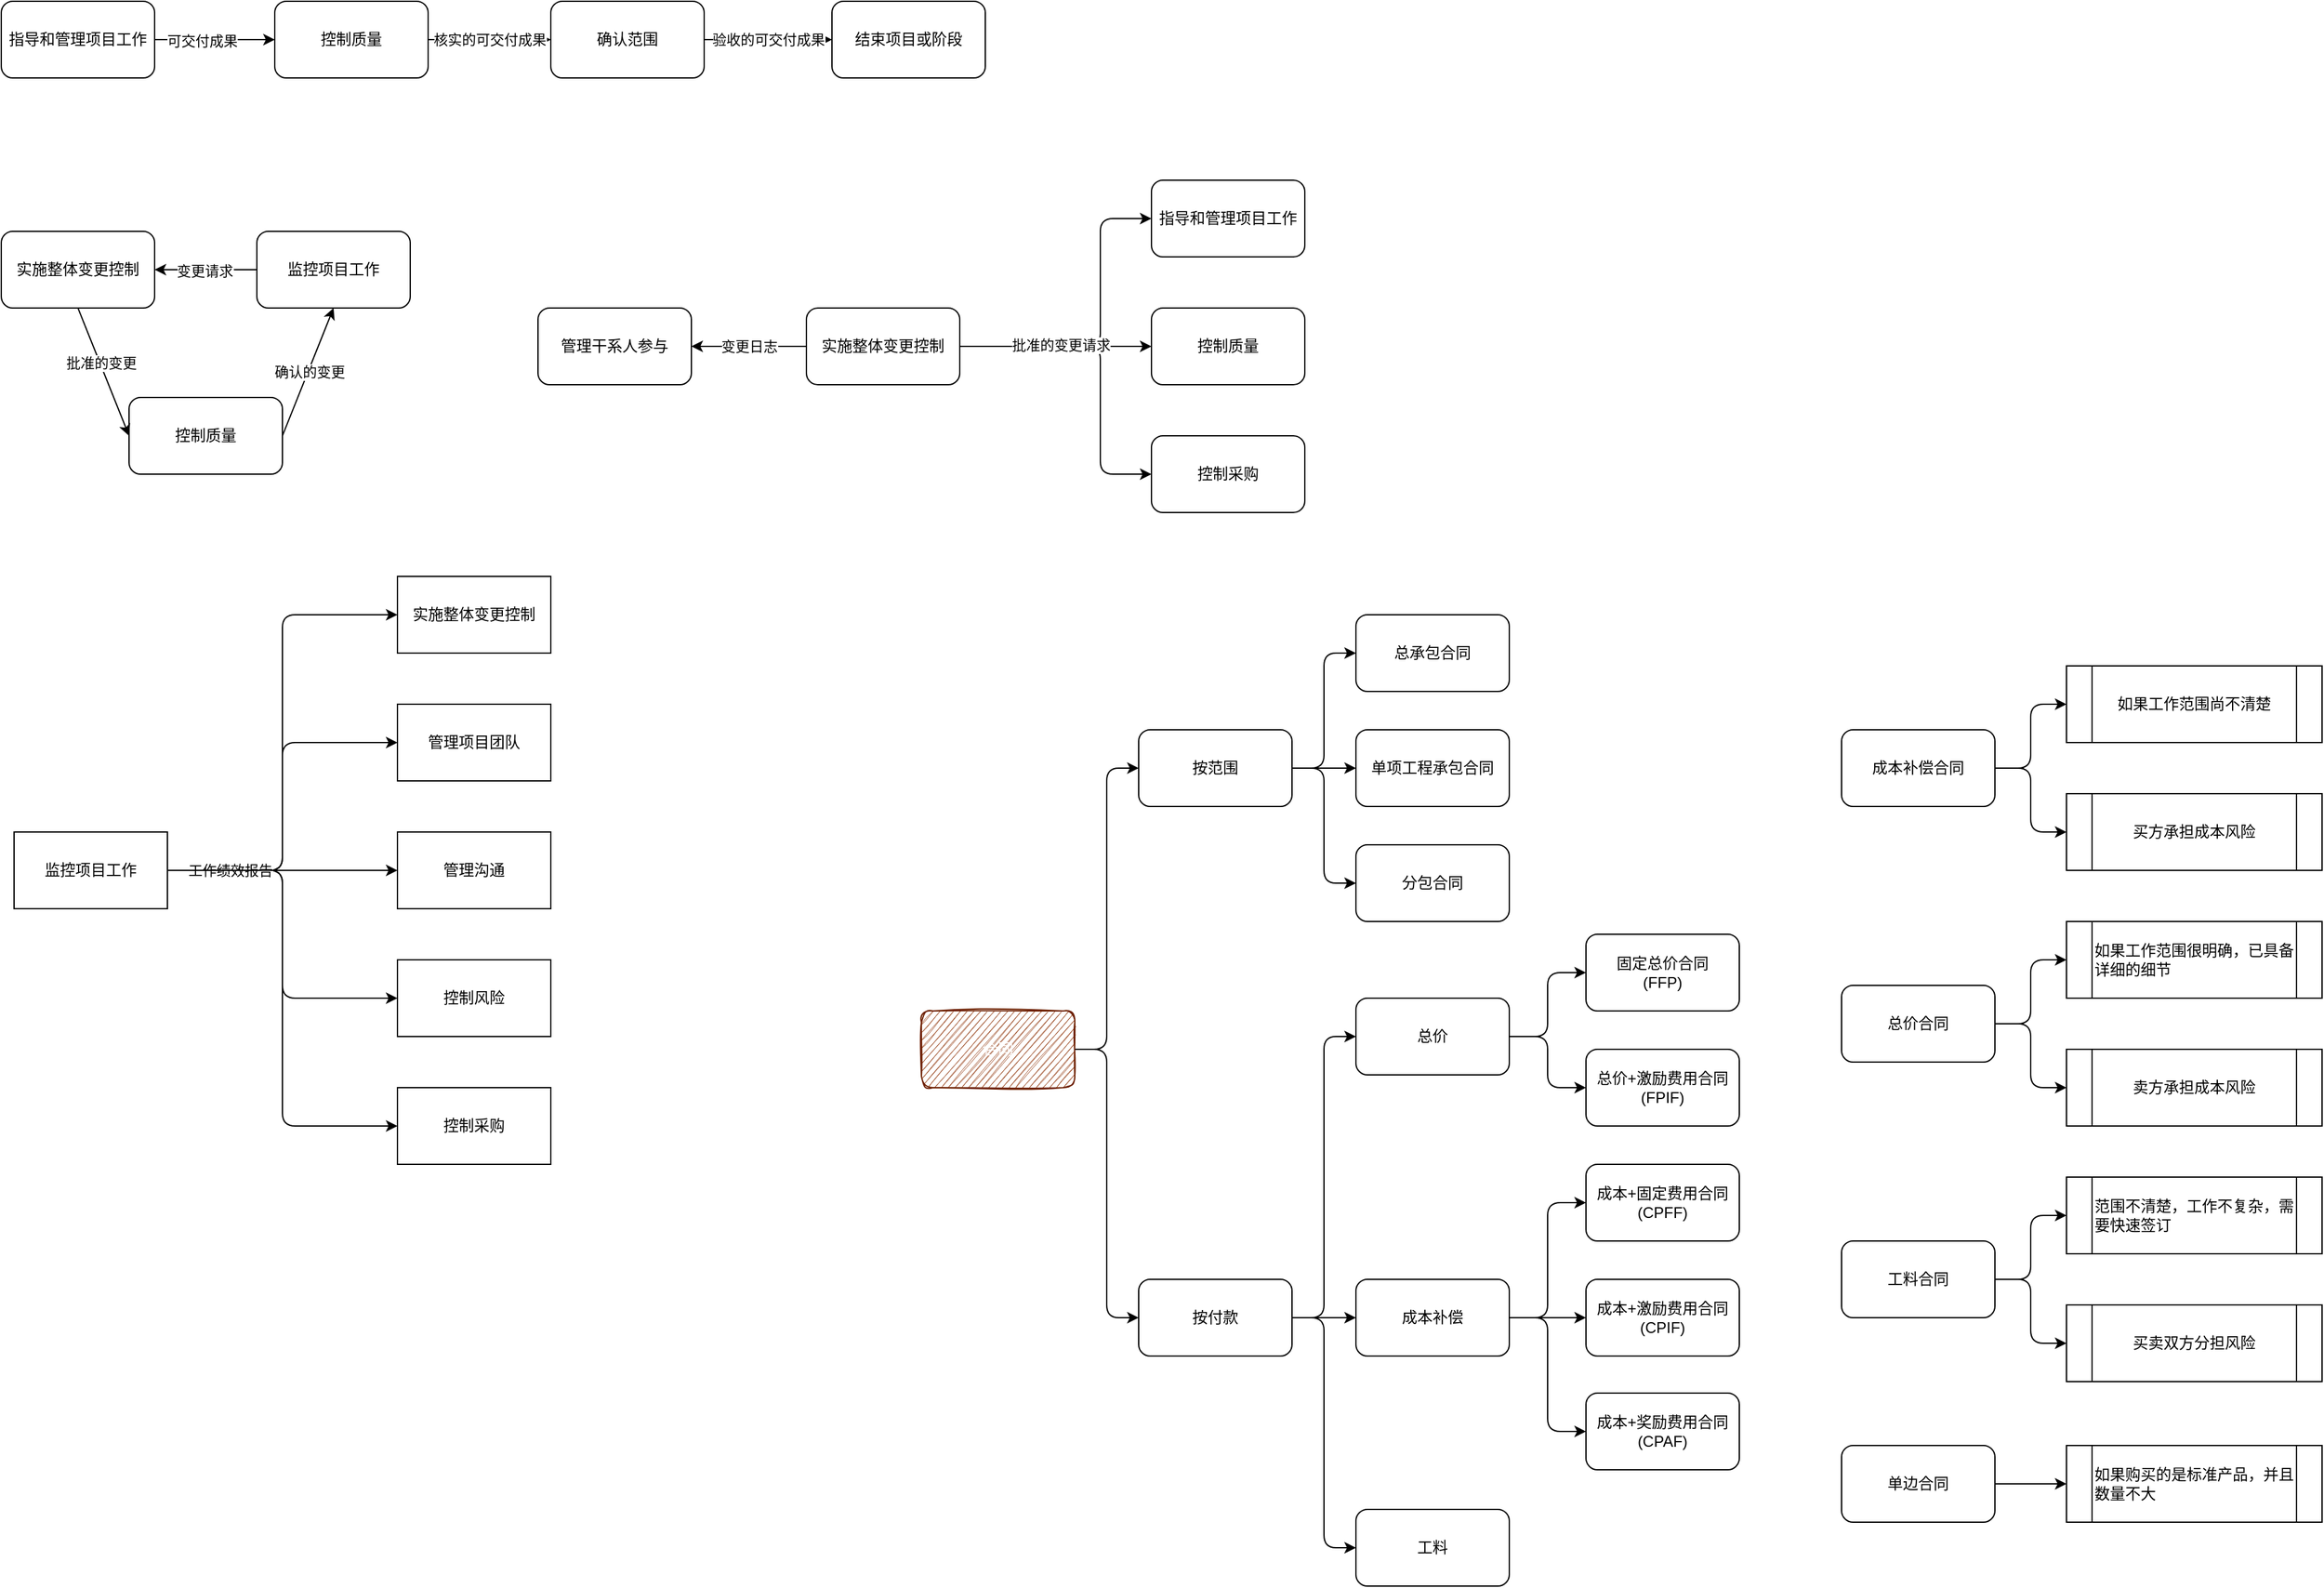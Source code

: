<mxfile>
    <diagram id="iVscjCF53jSntFp0XOt4" name="Page-1">
        <mxGraphModel dx="990" dy="815" grid="1" gridSize="10" guides="1" tooltips="1" connect="1" arrows="1" fold="1" page="1" pageScale="1" pageWidth="827" pageHeight="1169" math="0" shadow="0">
            <root>
                <mxCell id="0"/>
                <mxCell id="1" parent="0"/>
                <mxCell id="30" value="" style="group" parent="1" vertex="1" connectable="0">
                    <mxGeometry x="80" y="270" width="320" height="190" as="geometry"/>
                </mxCell>
                <mxCell id="10" value="控制质量&lt;span style=&quot;color: rgba(0 , 0 , 0 , 0) ; font-family: monospace ; font-size: 0px&quot;&gt;%3CmxGraphModel%3E%3Croot%3E%3CmxCell%20id%3D%220%22%2F%3E%3CmxCell%20id%3D%221%22%20parent%3D%220%22%2F%3E%3CmxCell%20id%3D%222%22%20value%3D%22%E6%8C%87%E5%AF%BC%E5%92%8C%E7%AE%A1%E7%90%86%E9%A1%B9%E7%9B%AE%E5%B7%A5%E4%BD%9C%22%20style%3D%22rounded%3D1%3BwhiteSpace%3Dwrap%3Bhtml%3D1%3B%22%20vertex%3D%221%22%20parent%3D%221%22%3E%3CmxGeometry%20x%3D%2280%22%20y%3D%2290%22%20width%3D%22120%22%20height%3D%2260%22%20as%3D%22geometry%22%2F%3E%3C%2FmxCell%3E%3C%2Froot%3E%3C%2FmxGraphModel%3E&lt;/span&gt;" style="rounded=1;whiteSpace=wrap;html=1;" parent="30" vertex="1">
                    <mxGeometry x="100" y="130" width="120" height="60" as="geometry"/>
                </mxCell>
                <mxCell id="11" value="监控项目工作" style="rounded=1;whiteSpace=wrap;html=1;" parent="30" vertex="1">
                    <mxGeometry x="200" width="120" height="60" as="geometry"/>
                </mxCell>
                <mxCell id="13" style="edgeStyle=none;html=1;exitX=1;exitY=0.5;exitDx=0;exitDy=0;entryX=0.5;entryY=1;entryDx=0;entryDy=0;" parent="30" source="10" target="11" edge="1">
                    <mxGeometry relative="1" as="geometry"/>
                </mxCell>
                <mxCell id="16" value="确认的变更" style="edgeLabel;html=1;align=center;verticalAlign=middle;resizable=0;points=[];" parent="13" vertex="1" connectable="0">
                    <mxGeometry x="0.007" y="-1" relative="1" as="geometry">
                        <mxPoint as="offset"/>
                    </mxGeometry>
                </mxCell>
                <mxCell id="15" style="edgeStyle=none;html=1;exitX=0.5;exitY=1;exitDx=0;exitDy=0;entryX=0;entryY=0.5;entryDx=0;entryDy=0;" parent="30" source="12" target="10" edge="1">
                    <mxGeometry relative="1" as="geometry"/>
                </mxCell>
                <mxCell id="18" value="批准的变更" style="edgeLabel;html=1;align=center;verticalAlign=middle;resizable=0;points=[];" parent="15" vertex="1" connectable="0">
                    <mxGeometry x="-0.141" relative="1" as="geometry">
                        <mxPoint as="offset"/>
                    </mxGeometry>
                </mxCell>
                <mxCell id="12" value="实施整体变更控制" style="rounded=1;whiteSpace=wrap;html=1;" parent="30" vertex="1">
                    <mxGeometry width="120" height="60" as="geometry"/>
                </mxCell>
                <mxCell id="14" style="edgeStyle=none;html=1;exitX=0;exitY=0.5;exitDx=0;exitDy=0;entryX=1;entryY=0.5;entryDx=0;entryDy=0;" parent="30" source="11" target="12" edge="1">
                    <mxGeometry relative="1" as="geometry"/>
                </mxCell>
                <mxCell id="17" value="变更请求" style="edgeLabel;html=1;align=center;verticalAlign=middle;resizable=0;points=[];" parent="14" vertex="1" connectable="0">
                    <mxGeometry x="0.025" y="1" relative="1" as="geometry">
                        <mxPoint as="offset"/>
                    </mxGeometry>
                </mxCell>
                <mxCell id="31" value="" style="group" parent="1" vertex="1" connectable="0">
                    <mxGeometry x="80" y="90" width="770" height="60" as="geometry"/>
                </mxCell>
                <mxCell id="2" value="指导和管理项目工作" style="rounded=1;whiteSpace=wrap;html=1;" parent="31" vertex="1">
                    <mxGeometry width="120" height="60" as="geometry"/>
                </mxCell>
                <mxCell id="3" value="控制质量&lt;span style=&quot;color: rgba(0 , 0 , 0 , 0) ; font-family: monospace ; font-size: 0px&quot;&gt;%3CmxGraphModel%3E%3Croot%3E%3CmxCell%20id%3D%220%22%2F%3E%3CmxCell%20id%3D%221%22%20parent%3D%220%22%2F%3E%3CmxCell%20id%3D%222%22%20value%3D%22%E6%8C%87%E5%AF%BC%E5%92%8C%E7%AE%A1%E7%90%86%E9%A1%B9%E7%9B%AE%E5%B7%A5%E4%BD%9C%22%20style%3D%22rounded%3D1%3BwhiteSpace%3Dwrap%3Bhtml%3D1%3B%22%20vertex%3D%221%22%20parent%3D%221%22%3E%3CmxGeometry%20x%3D%2280%22%20y%3D%2290%22%20width%3D%22120%22%20height%3D%2260%22%20as%3D%22geometry%22%2F%3E%3C%2FmxCell%3E%3C%2Froot%3E%3C%2FmxGraphModel%3E&lt;/span&gt;" style="rounded=1;whiteSpace=wrap;html=1;" parent="31" vertex="1">
                    <mxGeometry x="214" width="120" height="60" as="geometry"/>
                </mxCell>
                <mxCell id="6" style="edgeStyle=none;html=1;exitX=1;exitY=0.5;exitDx=0;exitDy=0;entryX=0;entryY=0.5;entryDx=0;entryDy=0;" parent="31" source="2" target="3" edge="1">
                    <mxGeometry relative="1" as="geometry"/>
                </mxCell>
                <mxCell id="7" value="可交付成果" style="edgeLabel;html=1;align=center;verticalAlign=middle;resizable=0;points=[];" parent="6" vertex="1" connectable="0">
                    <mxGeometry x="-0.213" y="-1" relative="1" as="geometry">
                        <mxPoint as="offset"/>
                    </mxGeometry>
                </mxCell>
                <mxCell id="4" value="确认范围" style="rounded=1;whiteSpace=wrap;html=1;" parent="31" vertex="1">
                    <mxGeometry x="430" width="120" height="60" as="geometry"/>
                </mxCell>
                <mxCell id="8" value="核实的可交付成果" style="edgeStyle=none;html=1;exitX=1;exitY=0.5;exitDx=0;exitDy=0;entryX=0;entryY=0.5;entryDx=0;entryDy=0;" parent="31" source="3" target="4" edge="1">
                    <mxGeometry relative="1" as="geometry"/>
                </mxCell>
                <mxCell id="5" value="结束项目或阶段" style="rounded=1;whiteSpace=wrap;html=1;" parent="31" vertex="1">
                    <mxGeometry x="650" width="120" height="60" as="geometry"/>
                </mxCell>
                <mxCell id="9" value="验收的可交付成果" style="edgeStyle=none;html=1;exitX=1;exitY=0.5;exitDx=0;exitDy=0;entryX=0;entryY=0.5;entryDx=0;entryDy=0;" parent="31" source="4" target="5" edge="1">
                    <mxGeometry relative="1" as="geometry"/>
                </mxCell>
                <mxCell id="76" style="edgeStyle=orthogonalEdgeStyle;html=1;exitX=1;exitY=0.5;exitDx=0;exitDy=0;entryX=0;entryY=0.5;entryDx=0;entryDy=0;" parent="1" source="43" target="44" edge="1">
                    <mxGeometry relative="1" as="geometry"/>
                </mxCell>
                <mxCell id="77" style="edgeStyle=orthogonalEdgeStyle;html=1;exitX=1;exitY=0.5;exitDx=0;exitDy=0;entryX=0;entryY=0.5;entryDx=0;entryDy=0;" parent="1" source="43" target="53" edge="1">
                    <mxGeometry relative="1" as="geometry"/>
                </mxCell>
                <mxCell id="43" value="合同" style="rounded=1;whiteSpace=wrap;html=1;fillColor=#a0522d;strokeColor=#6D1F00;fontColor=#ffffff;sketch=1;" parent="1" vertex="1">
                    <mxGeometry x="800" y="880" width="120" height="60" as="geometry"/>
                </mxCell>
                <mxCell id="51" value="" style="group" parent="1" vertex="1" connectable="0">
                    <mxGeometry x="970" y="570" width="290" height="240" as="geometry"/>
                </mxCell>
                <mxCell id="44" value="按范围" style="rounded=1;whiteSpace=wrap;html=1;" parent="51" vertex="1">
                    <mxGeometry y="90" width="120" height="60" as="geometry"/>
                </mxCell>
                <mxCell id="45" value="总承包合同" style="rounded=1;whiteSpace=wrap;html=1;" parent="51" vertex="1">
                    <mxGeometry x="170" width="120" height="60" as="geometry"/>
                </mxCell>
                <mxCell id="48" style="edgeStyle=orthogonalEdgeStyle;html=1;exitX=1;exitY=0.5;exitDx=0;exitDy=0;entryX=0;entryY=0.5;entryDx=0;entryDy=0;" parent="51" source="44" target="45" edge="1">
                    <mxGeometry relative="1" as="geometry"/>
                </mxCell>
                <mxCell id="46" value="单项工程承包合同" style="rounded=1;whiteSpace=wrap;html=1;" parent="51" vertex="1">
                    <mxGeometry x="170" y="90" width="120" height="60" as="geometry"/>
                </mxCell>
                <mxCell id="49" style="edgeStyle=orthogonalEdgeStyle;html=1;exitX=1;exitY=0.5;exitDx=0;exitDy=0;entryX=0;entryY=0.5;entryDx=0;entryDy=0;" parent="51" source="44" target="46" edge="1">
                    <mxGeometry relative="1" as="geometry"/>
                </mxCell>
                <mxCell id="47" value="分包合同" style="rounded=1;whiteSpace=wrap;html=1;" parent="51" vertex="1">
                    <mxGeometry x="170" y="180" width="120" height="60" as="geometry"/>
                </mxCell>
                <mxCell id="50" style="edgeStyle=orthogonalEdgeStyle;html=1;exitX=1;exitY=0.5;exitDx=0;exitDy=0;entryX=0;entryY=0.5;entryDx=0;entryDy=0;" parent="51" source="44" target="47" edge="1">
                    <mxGeometry relative="1" as="geometry"/>
                </mxCell>
                <mxCell id="75" value="" style="group" parent="1" vertex="1" connectable="0">
                    <mxGeometry x="970" y="820" width="470" height="510" as="geometry"/>
                </mxCell>
                <mxCell id="53" value="按付款" style="rounded=1;whiteSpace=wrap;html=1;" parent="75" vertex="1">
                    <mxGeometry y="270" width="120" height="60" as="geometry"/>
                </mxCell>
                <mxCell id="54" value="总价" style="rounded=1;whiteSpace=wrap;html=1;" parent="75" vertex="1">
                    <mxGeometry x="170" y="50" width="120" height="60" as="geometry"/>
                </mxCell>
                <mxCell id="55" style="edgeStyle=orthogonalEdgeStyle;html=1;exitX=1;exitY=0.5;exitDx=0;exitDy=0;entryX=0;entryY=0.5;entryDx=0;entryDy=0;" parent="75" source="53" target="54" edge="1">
                    <mxGeometry y="30" as="geometry"/>
                </mxCell>
                <mxCell id="56" value="成本补偿" style="rounded=1;whiteSpace=wrap;html=1;" parent="75" vertex="1">
                    <mxGeometry x="170" y="270" width="120" height="60" as="geometry"/>
                </mxCell>
                <mxCell id="57" style="edgeStyle=orthogonalEdgeStyle;html=1;exitX=1;exitY=0.5;exitDx=0;exitDy=0;entryX=0;entryY=0.5;entryDx=0;entryDy=0;" parent="75" source="53" target="56" edge="1">
                    <mxGeometry y="30" as="geometry"/>
                </mxCell>
                <mxCell id="60" value="固定总价合同&lt;br&gt;(FFP)" style="rounded=1;whiteSpace=wrap;html=1;" parent="75" vertex="1">
                    <mxGeometry x="350" width="120" height="60" as="geometry"/>
                </mxCell>
                <mxCell id="65" style="edgeStyle=orthogonalEdgeStyle;html=1;exitX=1;exitY=0.5;exitDx=0;exitDy=0;entryX=0;entryY=0.5;entryDx=0;entryDy=0;" parent="75" source="54" target="60" edge="1">
                    <mxGeometry as="geometry"/>
                </mxCell>
                <mxCell id="61" value="总价+激励费用合同(FPIF)" style="rounded=1;whiteSpace=wrap;html=1;" parent="75" vertex="1">
                    <mxGeometry x="350" y="90" width="120" height="60" as="geometry"/>
                </mxCell>
                <mxCell id="66" style="edgeStyle=orthogonalEdgeStyle;html=1;exitX=1;exitY=0.5;exitDx=0;exitDy=0;entryX=0;entryY=0.5;entryDx=0;entryDy=0;" parent="75" source="54" target="61" edge="1">
                    <mxGeometry as="geometry"/>
                </mxCell>
                <mxCell id="62" value="成本+固定费用合同&lt;br&gt;(CPFF)" style="rounded=1;whiteSpace=wrap;html=1;" parent="75" vertex="1">
                    <mxGeometry x="350" y="180" width="120" height="60" as="geometry"/>
                </mxCell>
                <mxCell id="67" style="edgeStyle=orthogonalEdgeStyle;html=1;exitX=1;exitY=0.5;exitDx=0;exitDy=0;entryX=0;entryY=0.5;entryDx=0;entryDy=0;" parent="75" source="56" target="62" edge="1">
                    <mxGeometry as="geometry"/>
                </mxCell>
                <mxCell id="63" value="成本+激励费用合同&lt;br&gt;(CPIF)" style="rounded=1;whiteSpace=wrap;html=1;" parent="75" vertex="1">
                    <mxGeometry x="350" y="270" width="120" height="60" as="geometry"/>
                </mxCell>
                <mxCell id="64" value="成本+奖励费用合同&lt;br&gt;(CPAF)" style="rounded=1;whiteSpace=wrap;html=1;" parent="75" vertex="1">
                    <mxGeometry x="350" y="359" width="120" height="60" as="geometry"/>
                </mxCell>
                <mxCell id="68" style="edgeStyle=orthogonalEdgeStyle;html=1;exitX=1;exitY=0.5;exitDx=0;exitDy=0;entryX=0;entryY=0.5;entryDx=0;entryDy=0;" parent="75" source="56" target="63" edge="1">
                    <mxGeometry as="geometry"/>
                </mxCell>
                <mxCell id="69" style="edgeStyle=orthogonalEdgeStyle;html=1;exitX=1;exitY=0.5;exitDx=0;exitDy=0;entryX=0;entryY=0.5;entryDx=0;entryDy=0;" parent="75" source="56" target="64" edge="1">
                    <mxGeometry as="geometry"/>
                </mxCell>
                <mxCell id="73" value="工料" style="rounded=1;whiteSpace=wrap;html=1;" parent="75" vertex="1">
                    <mxGeometry x="170" y="450" width="120" height="60" as="geometry"/>
                </mxCell>
                <mxCell id="74" style="edgeStyle=orthogonalEdgeStyle;html=1;exitX=1;exitY=0.5;exitDx=0;exitDy=0;entryX=0;entryY=0.5;entryDx=0;entryDy=0;" parent="75" source="53" target="73" edge="1">
                    <mxGeometry relative="1" as="geometry"/>
                </mxCell>
                <mxCell id="100" value="" style="group" parent="1" vertex="1" connectable="0">
                    <mxGeometry x="1520" y="610" width="376" height="670" as="geometry"/>
                </mxCell>
                <mxCell id="79" value="成本补偿合同" style="rounded=1;whiteSpace=wrap;html=1;sketch=0;" parent="100" vertex="1">
                    <mxGeometry y="50" width="120" height="60" as="geometry"/>
                </mxCell>
                <mxCell id="81" value="如果工作范围尚不清楚" style="shape=process;whiteSpace=wrap;html=1;backgroundOutline=1;sketch=0;" parent="100" vertex="1">
                    <mxGeometry x="176" width="200" height="60" as="geometry"/>
                </mxCell>
                <mxCell id="83" style="edgeStyle=orthogonalEdgeStyle;html=1;exitX=1;exitY=0.5;exitDx=0;exitDy=0;entryX=0;entryY=0.5;entryDx=0;entryDy=0;" parent="100" source="79" target="81" edge="1">
                    <mxGeometry relative="1" as="geometry"/>
                </mxCell>
                <mxCell id="82" value="买方承担成本风险" style="shape=process;whiteSpace=wrap;html=1;backgroundOutline=1;sketch=0;" parent="100" vertex="1">
                    <mxGeometry x="176" y="100" width="200" height="60" as="geometry"/>
                </mxCell>
                <mxCell id="84" style="edgeStyle=orthogonalEdgeStyle;html=1;exitX=1;exitY=0.5;exitDx=0;exitDy=0;entryX=0;entryY=0.5;entryDx=0;entryDy=0;" parent="100" source="79" target="82" edge="1">
                    <mxGeometry relative="1" as="geometry"/>
                </mxCell>
                <mxCell id="87" value="总价合同" style="rounded=1;whiteSpace=wrap;html=1;sketch=0;" parent="100" vertex="1">
                    <mxGeometry y="250" width="120" height="60" as="geometry"/>
                </mxCell>
                <mxCell id="88" value="如果工作范围很明确，已具备详细的细节" style="shape=process;whiteSpace=wrap;html=1;backgroundOutline=1;sketch=0;align=left;" parent="100" vertex="1">
                    <mxGeometry x="176" y="200" width="200" height="60" as="geometry"/>
                </mxCell>
                <mxCell id="90" style="edgeStyle=orthogonalEdgeStyle;html=1;exitX=1;exitY=0.5;exitDx=0;exitDy=0;entryX=0;entryY=0.5;entryDx=0;entryDy=0;" parent="100" source="87" target="88" edge="1">
                    <mxGeometry relative="1" as="geometry"/>
                </mxCell>
                <mxCell id="89" value="卖方承担成本风险" style="shape=process;whiteSpace=wrap;html=1;backgroundOutline=1;sketch=0;" parent="100" vertex="1">
                    <mxGeometry x="176" y="300" width="200" height="60" as="geometry"/>
                </mxCell>
                <mxCell id="91" style="edgeStyle=orthogonalEdgeStyle;html=1;exitX=1;exitY=0.5;exitDx=0;exitDy=0;entryX=0;entryY=0.5;entryDx=0;entryDy=0;" parent="100" source="87" target="89" edge="1">
                    <mxGeometry relative="1" as="geometry"/>
                </mxCell>
                <mxCell id="92" value="工料合同" style="rounded=1;whiteSpace=wrap;html=1;sketch=0;" parent="100" vertex="1">
                    <mxGeometry y="450" width="120" height="60" as="geometry"/>
                </mxCell>
                <mxCell id="93" value="范围不清楚，工作不复杂，需要快速签订" style="shape=process;whiteSpace=wrap;html=1;backgroundOutline=1;sketch=0;align=left;" parent="100" vertex="1">
                    <mxGeometry x="176" y="400" width="200" height="60" as="geometry"/>
                </mxCell>
                <mxCell id="95" style="edgeStyle=orthogonalEdgeStyle;html=1;exitX=1;exitY=0.5;exitDx=0;exitDy=0;entryX=0;entryY=0.5;entryDx=0;entryDy=0;" parent="100" source="92" target="93" edge="1">
                    <mxGeometry relative="1" as="geometry"/>
                </mxCell>
                <mxCell id="94" value="买卖双方分担风险" style="shape=process;whiteSpace=wrap;html=1;backgroundOutline=1;sketch=0;" parent="100" vertex="1">
                    <mxGeometry x="176" y="500" width="200" height="60" as="geometry"/>
                </mxCell>
                <mxCell id="96" style="edgeStyle=orthogonalEdgeStyle;html=1;exitX=1;exitY=0.5;exitDx=0;exitDy=0;entryX=0;entryY=0.5;entryDx=0;entryDy=0;" parent="100" source="92" target="94" edge="1">
                    <mxGeometry relative="1" as="geometry"/>
                </mxCell>
                <mxCell id="97" value="单边合同" style="rounded=1;whiteSpace=wrap;html=1;sketch=0;" parent="100" vertex="1">
                    <mxGeometry y="610" width="120" height="60" as="geometry"/>
                </mxCell>
                <mxCell id="98" value="如果购买的是标准产品，并且数量不大" style="shape=process;whiteSpace=wrap;html=1;backgroundOutline=1;sketch=0;align=left;" parent="100" vertex="1">
                    <mxGeometry x="176" y="610" width="200" height="60" as="geometry"/>
                </mxCell>
                <mxCell id="99" style="edgeStyle=orthogonalEdgeStyle;html=1;exitX=1;exitY=0.5;exitDx=0;exitDy=0;entryX=0;entryY=0.5;entryDx=0;entryDy=0;" parent="100" source="97" target="98" edge="1">
                    <mxGeometry relative="1" as="geometry"/>
                </mxCell>
                <mxCell id="104" value="" style="group" parent="1" vertex="1" connectable="0">
                    <mxGeometry x="90" y="540" width="420" height="460" as="geometry"/>
                </mxCell>
                <mxCell id="19" value="监控项目工作" style="rounded=0;whiteSpace=wrap;html=1;" parent="104" vertex="1">
                    <mxGeometry y="200" width="120" height="60" as="geometry"/>
                </mxCell>
                <mxCell id="20" value="实施整体变更控制" style="rounded=0;whiteSpace=wrap;html=1;" parent="104" vertex="1">
                    <mxGeometry x="300" width="120" height="60" as="geometry"/>
                </mxCell>
                <mxCell id="24" style="edgeStyle=orthogonalEdgeStyle;html=1;exitX=1;exitY=0.5;exitDx=0;exitDy=0;entryX=0;entryY=0.5;entryDx=0;entryDy=0;" parent="104" source="19" target="20" edge="1">
                    <mxGeometry x="-10" as="geometry"/>
                </mxCell>
                <mxCell id="21" value="管理项目团队" style="rounded=0;whiteSpace=wrap;html=1;" parent="104" vertex="1">
                    <mxGeometry x="300" y="100" width="120" height="60" as="geometry"/>
                </mxCell>
                <mxCell id="25" style="edgeStyle=orthogonalEdgeStyle;html=1;exitX=1;exitY=0.5;exitDx=0;exitDy=0;entryX=0;entryY=0.5;entryDx=0;entryDy=0;" parent="104" source="19" target="21" edge="1">
                    <mxGeometry x="-10" as="geometry"/>
                </mxCell>
                <mxCell id="22" value="控制风险" style="rounded=0;whiteSpace=wrap;html=1;" parent="104" vertex="1">
                    <mxGeometry x="300" y="300" width="120" height="60" as="geometry"/>
                </mxCell>
                <mxCell id="26" style="edgeStyle=orthogonalEdgeStyle;html=1;exitX=1;exitY=0.5;exitDx=0;exitDy=0;entryX=0;entryY=0.5;entryDx=0;entryDy=0;" parent="104" source="19" target="22" edge="1">
                    <mxGeometry x="-10" as="geometry"/>
                </mxCell>
                <mxCell id="23" value="控制采购" style="rounded=0;whiteSpace=wrap;html=1;" parent="104" vertex="1">
                    <mxGeometry x="300" y="400" width="120" height="60" as="geometry"/>
                </mxCell>
                <mxCell id="27" style="edgeStyle=orthogonalEdgeStyle;html=1;exitX=1;exitY=0.5;exitDx=0;exitDy=0;entryX=0;entryY=0.5;entryDx=0;entryDy=0;" parent="104" source="19" target="23" edge="1">
                    <mxGeometry x="-10" as="geometry"/>
                </mxCell>
                <mxCell id="28" value="工作绩效报告" style="edgeLabel;html=1;align=center;verticalAlign=middle;resizable=0;points=[];" parent="27" vertex="1" connectable="0">
                    <mxGeometry x="-0.743" relative="1" as="geometry">
                        <mxPoint as="offset"/>
                    </mxGeometry>
                </mxCell>
                <mxCell id="102" value="管理沟通" style="rounded=0;whiteSpace=wrap;html=1;" parent="104" vertex="1">
                    <mxGeometry x="300" y="200" width="120" height="60" as="geometry"/>
                </mxCell>
                <mxCell id="103" style="edgeStyle=orthogonalEdgeStyle;html=1;exitX=1;exitY=0.5;exitDx=0;exitDy=0;entryX=0;entryY=0.5;entryDx=0;entryDy=0;" parent="104" source="19" target="102" edge="1">
                    <mxGeometry relative="1" as="geometry"/>
                </mxCell>
                <mxCell id="108" value="" style="group" vertex="1" connectable="0" parent="1">
                    <mxGeometry x="500" y="230" width="600" height="260" as="geometry"/>
                </mxCell>
                <mxCell id="32" value="实施整体变更控制" style="rounded=1;whiteSpace=wrap;html=1;" parent="108" vertex="1">
                    <mxGeometry x="210" y="100" width="120" height="60" as="geometry"/>
                </mxCell>
                <mxCell id="33" value="指导和管理项目工作" style="rounded=1;whiteSpace=wrap;html=1;" parent="108" vertex="1">
                    <mxGeometry x="480" width="120" height="60" as="geometry"/>
                </mxCell>
                <mxCell id="36" style="edgeStyle=orthogonalEdgeStyle;html=1;exitX=1;exitY=0.5;exitDx=0;exitDy=0;entryX=0;entryY=0.5;entryDx=0;entryDy=0;" parent="108" source="32" target="33" edge="1">
                    <mxGeometry relative="1" as="geometry">
                        <Array as="points">
                            <mxPoint x="440" y="130"/>
                            <mxPoint x="440" y="30"/>
                        </Array>
                    </mxGeometry>
                </mxCell>
                <mxCell id="34" value="控制质量" style="rounded=1;whiteSpace=wrap;html=1;" parent="108" vertex="1">
                    <mxGeometry x="480" y="100" width="120" height="60" as="geometry"/>
                </mxCell>
                <mxCell id="37" style="edgeStyle=orthogonalEdgeStyle;html=1;exitX=1;exitY=0.5;exitDx=0;exitDy=0;entryX=0;entryY=0.5;entryDx=0;entryDy=0;" parent="108" source="32" target="34" edge="1">
                    <mxGeometry relative="1" as="geometry"/>
                </mxCell>
                <mxCell id="35" value="控制采购" style="rounded=1;whiteSpace=wrap;html=1;" parent="108" vertex="1">
                    <mxGeometry x="480" y="200" width="120" height="60" as="geometry"/>
                </mxCell>
                <mxCell id="39" style="edgeStyle=orthogonalEdgeStyle;html=1;exitX=1;exitY=0.5;exitDx=0;exitDy=0;entryX=0;entryY=0.5;entryDx=0;entryDy=0;" parent="108" source="32" target="35" edge="1">
                    <mxGeometry relative="1" as="geometry">
                        <Array as="points">
                            <mxPoint x="440" y="130"/>
                            <mxPoint x="440" y="230"/>
                        </Array>
                    </mxGeometry>
                </mxCell>
                <mxCell id="41" value="批准的变更请求" style="edgeLabel;html=1;align=center;verticalAlign=middle;resizable=0;points=[];" parent="39" vertex="1" connectable="0">
                    <mxGeometry x="-0.369" y="1" relative="1" as="geometry">
                        <mxPoint as="offset"/>
                    </mxGeometry>
                </mxCell>
                <mxCell id="106" value="管理干系人参与" style="rounded=1;whiteSpace=wrap;html=1;" vertex="1" parent="108">
                    <mxGeometry y="100" width="120" height="60" as="geometry"/>
                </mxCell>
                <mxCell id="107" value="变更日志" style="edgeStyle=none;html=1;exitX=0;exitY=0.5;exitDx=0;exitDy=0;entryX=1;entryY=0.5;entryDx=0;entryDy=0;" edge="1" parent="108" source="32" target="106">
                    <mxGeometry relative="1" as="geometry"/>
                </mxCell>
            </root>
        </mxGraphModel>
    </diagram>
</mxfile>
